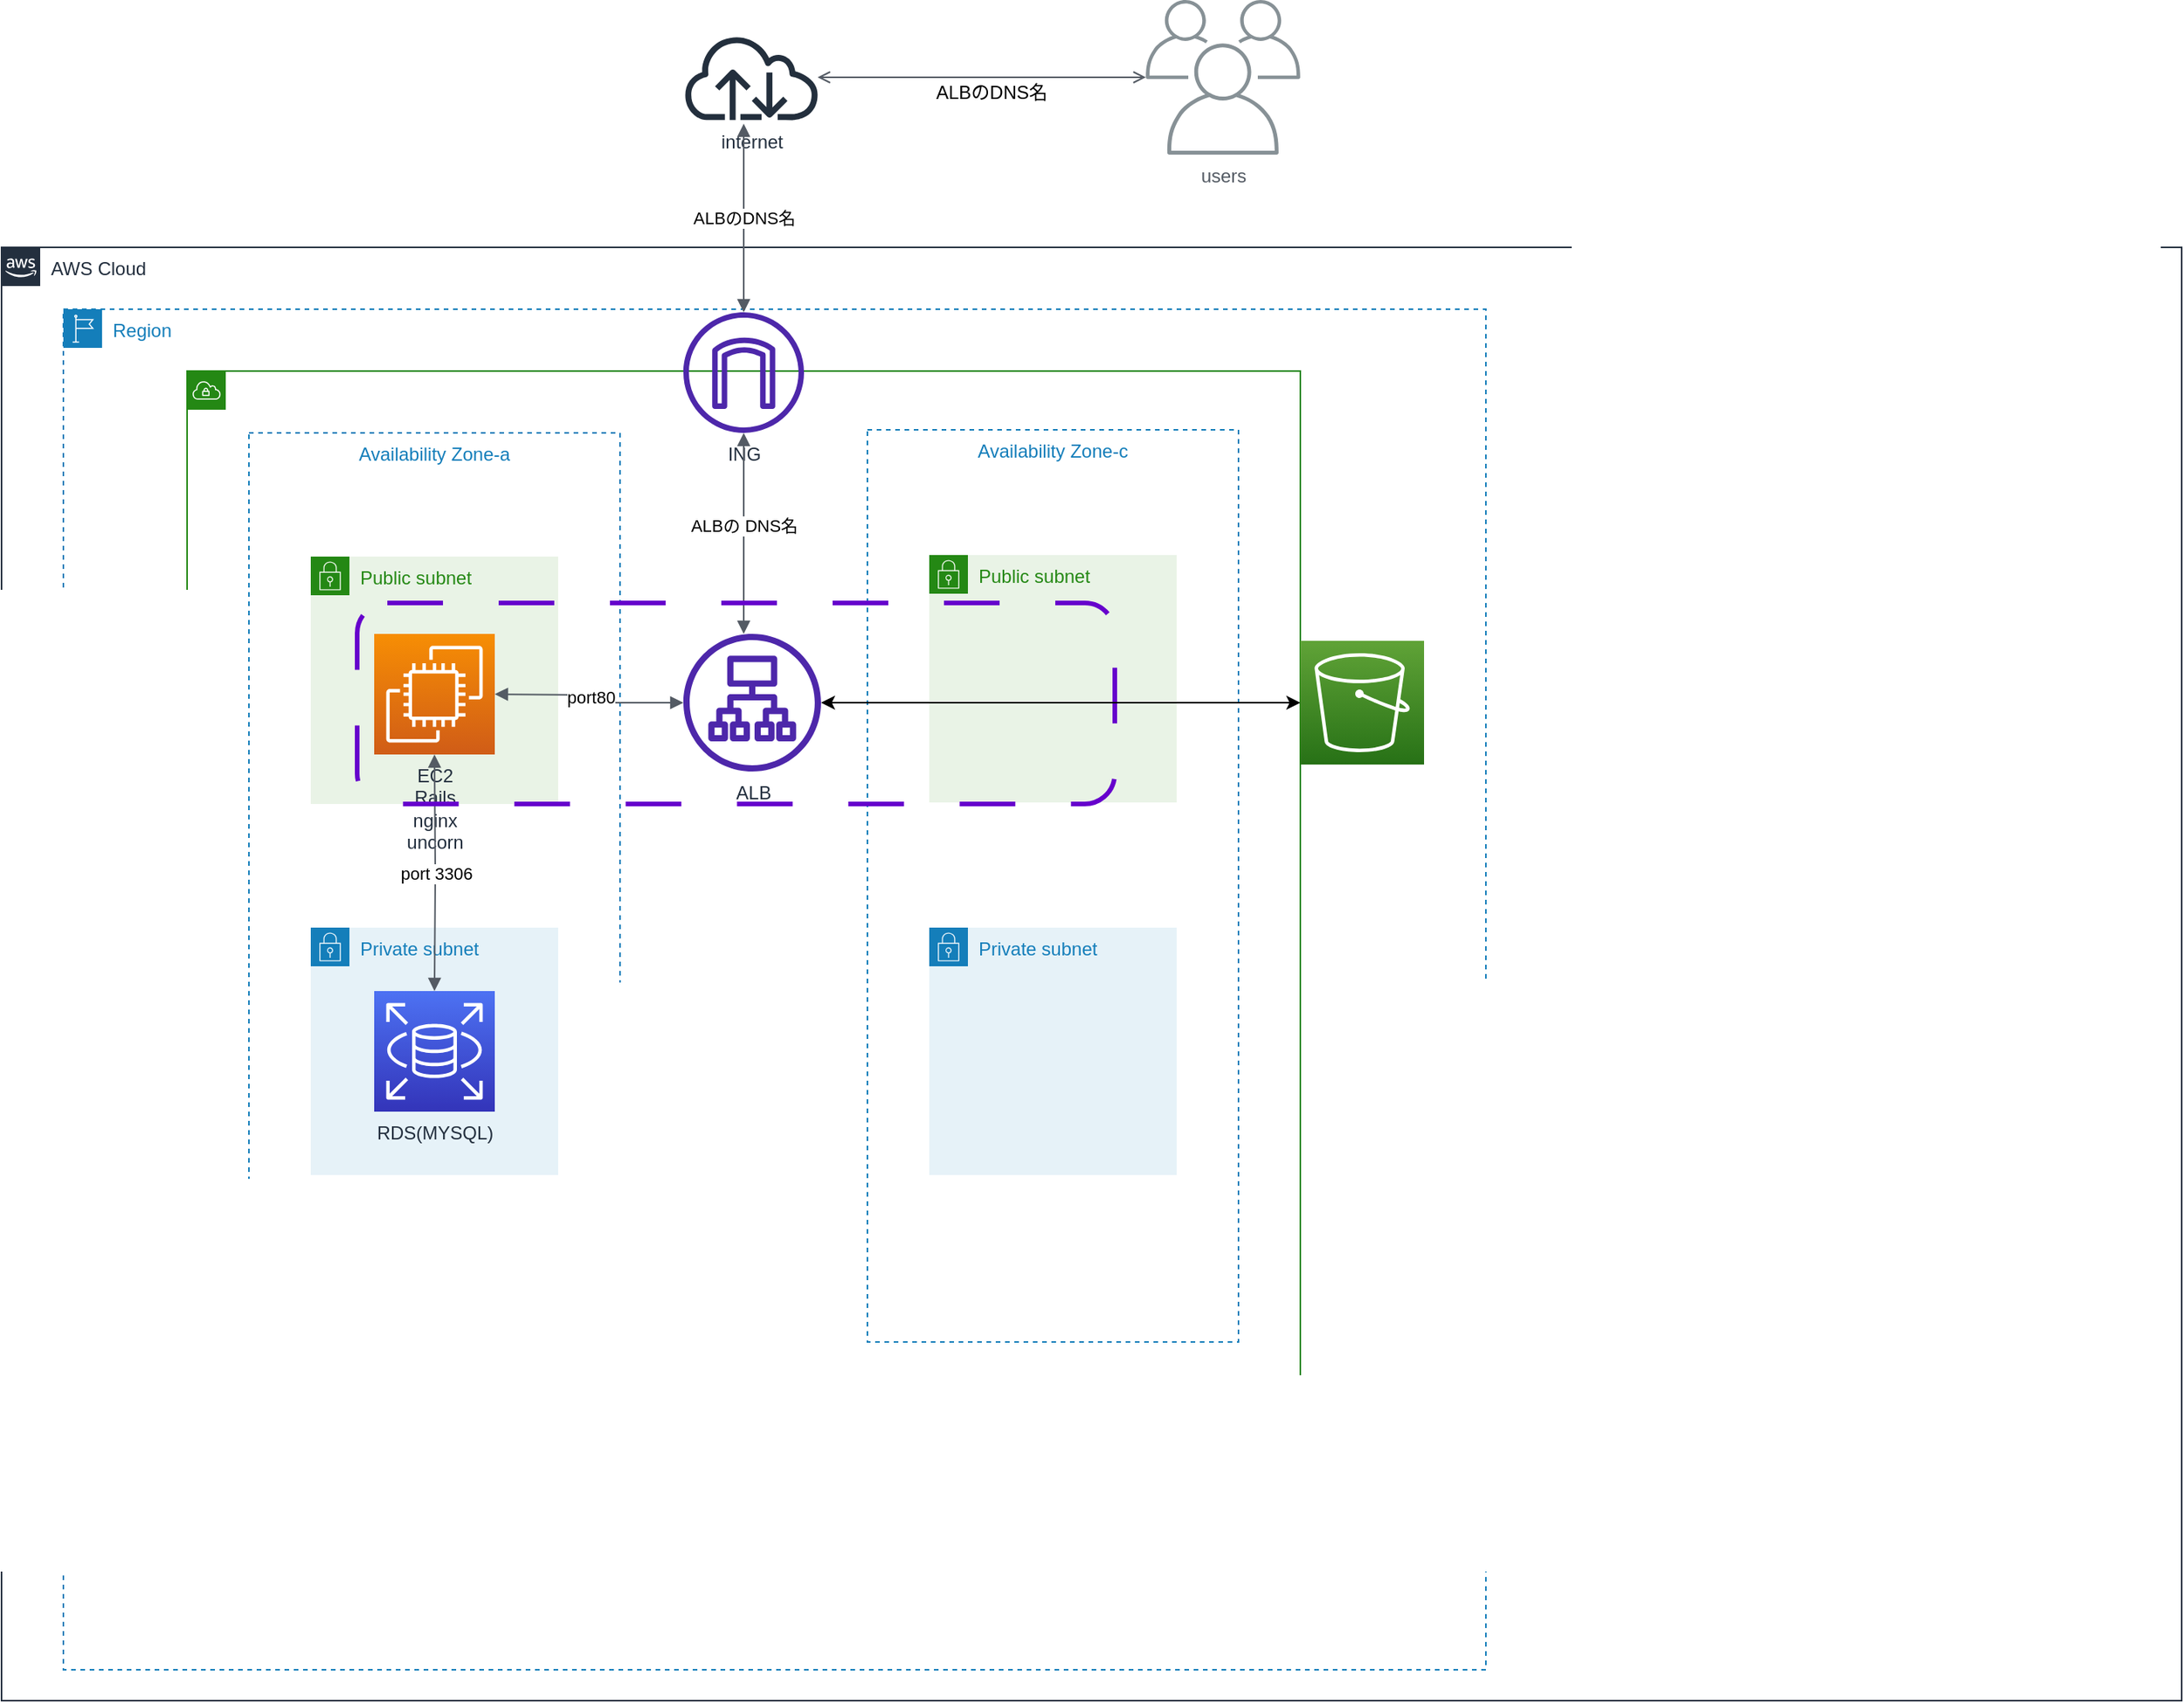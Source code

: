 <mxfile version="20.8.16" type="device"><diagram name="ページ1" id="WDJ5V5ltl3bN0D6TbAfQ"><mxGraphModel dx="1658" dy="1989" grid="1" gridSize="10" guides="1" tooltips="1" connect="1" arrows="1" fold="1" page="1" pageScale="1" pageWidth="827" pageHeight="1169" math="0" shadow="0"><root><mxCell id="0"/><mxCell id="1" parent="0"/><mxCell id="z7gGJ_7orcuDgSrnzC0a-1" value="AWS Cloud" style="points=[[0,0],[0.25,0],[0.5,0],[0.75,0],[1,0],[1,0.25],[1,0.5],[1,0.75],[1,1],[0.75,1],[0.5,1],[0.25,1],[0,1],[0,0.75],[0,0.5],[0,0.25]];outlineConnect=0;gradientColor=none;html=1;whiteSpace=wrap;fontSize=12;fontStyle=0;container=1;pointerEvents=0;collapsible=0;recursiveResize=0;shape=mxgraph.aws4.group;grIcon=mxgraph.aws4.group_aws_cloud_alt;strokeColor=#232F3E;fillColor=none;verticalAlign=top;align=left;spacingLeft=30;fontColor=#232F3E;dashed=0;" parent="1" vertex="1"><mxGeometry x="40" y="80" width="1410" height="940" as="geometry"/></mxCell><mxCell id="z7gGJ_7orcuDgSrnzC0a-3" value="Region" style="points=[[0,0],[0.25,0],[0.5,0],[0.75,0],[1,0],[1,0.25],[1,0.5],[1,0.75],[1,1],[0.75,1],[0.5,1],[0.25,1],[0,1],[0,0.75],[0,0.5],[0,0.25]];outlineConnect=0;gradientColor=none;html=1;whiteSpace=wrap;fontSize=12;fontStyle=0;container=1;pointerEvents=0;collapsible=0;recursiveResize=0;shape=mxgraph.aws4.group;grIcon=mxgraph.aws4.group_region;strokeColor=#147EBA;fillColor=none;verticalAlign=top;align=left;spacingLeft=30;fontColor=#147EBA;dashed=1;" parent="z7gGJ_7orcuDgSrnzC0a-1" vertex="1"><mxGeometry x="40" y="40" width="920" height="880" as="geometry"/></mxCell><mxCell id="z7gGJ_7orcuDgSrnzC0a-4" value="" style="points=[[0,0],[0.25,0],[0.5,0],[0.75,0],[1,0],[1,0.25],[1,0.5],[1,0.75],[1,1],[0.75,1],[0.5,1],[0.25,1],[0,1],[0,0.75],[0,0.5],[0,0.25]];outlineConnect=0;gradientColor=none;html=1;whiteSpace=wrap;fontSize=12;fontStyle=0;container=1;pointerEvents=0;collapsible=0;recursiveResize=0;shape=mxgraph.aws4.group;grIcon=mxgraph.aws4.group_vpc;strokeColor=#248814;fillColor=none;verticalAlign=top;align=left;spacingLeft=30;fontColor=#AAB7B8;dashed=0;" parent="z7gGJ_7orcuDgSrnzC0a-3" vertex="1"><mxGeometry x="80" y="40" width="720" height="680" as="geometry"/></mxCell><mxCell id="z7gGJ_7orcuDgSrnzC0a-6" value="Availability Zone-a" style="fillColor=none;strokeColor=#147EBA;dashed=1;verticalAlign=top;fontStyle=0;fontColor=#147EBA;" parent="z7gGJ_7orcuDgSrnzC0a-4" vertex="1"><mxGeometry x="40" y="40" width="240" height="590" as="geometry"/></mxCell><mxCell id="z7gGJ_7orcuDgSrnzC0a-7" value="Availability Zone-c" style="fillColor=none;strokeColor=#147EBA;dashed=1;verticalAlign=top;fontStyle=0;fontColor=#147EBA;" parent="z7gGJ_7orcuDgSrnzC0a-4" vertex="1"><mxGeometry x="440" y="38" width="240" height="590" as="geometry"/></mxCell><mxCell id="z7gGJ_7orcuDgSrnzC0a-11" value="Public subnet" style="points=[[0,0],[0.25,0],[0.5,0],[0.75,0],[1,0],[1,0.25],[1,0.5],[1,0.75],[1,1],[0.75,1],[0.5,1],[0.25,1],[0,1],[0,0.75],[0,0.5],[0,0.25]];outlineConnect=0;gradientColor=none;html=1;whiteSpace=wrap;fontSize=12;fontStyle=0;container=1;pointerEvents=0;collapsible=0;recursiveResize=0;shape=mxgraph.aws4.group;grIcon=mxgraph.aws4.group_security_group;grStroke=0;strokeColor=#248814;fillColor=#E9F3E6;verticalAlign=top;align=left;spacingLeft=30;fontColor=#248814;dashed=0;" parent="z7gGJ_7orcuDgSrnzC0a-4" vertex="1"><mxGeometry x="80" y="120" width="160" height="160" as="geometry"/></mxCell><mxCell id="z7gGJ_7orcuDgSrnzC0a-40" value="EC2&lt;br&gt;Rails&lt;br&gt;nginx&lt;br&gt;uncorn" style="sketch=0;points=[[0,0,0],[0.25,0,0],[0.5,0,0],[0.75,0,0],[1,0,0],[0,1,0],[0.25,1,0],[0.5,1,0],[0.75,1,0],[1,1,0],[0,0.25,0],[0,0.5,0],[0,0.75,0],[1,0.25,0],[1,0.5,0],[1,0.75,0]];outlineConnect=0;fontColor=#232F3E;gradientColor=#F78E04;gradientDirection=north;fillColor=#D05C17;strokeColor=#ffffff;dashed=0;verticalLabelPosition=bottom;verticalAlign=top;align=center;html=1;fontSize=12;fontStyle=0;aspect=fixed;shape=mxgraph.aws4.resourceIcon;resIcon=mxgraph.aws4.ec2;" parent="z7gGJ_7orcuDgSrnzC0a-11" vertex="1"><mxGeometry x="41" y="50" width="78" height="78" as="geometry"/></mxCell><mxCell id="z7gGJ_7orcuDgSrnzC0a-12" value="Public subnet" style="points=[[0,0],[0.25,0],[0.5,0],[0.75,0],[1,0],[1,0.25],[1,0.5],[1,0.75],[1,1],[0.75,1],[0.5,1],[0.25,1],[0,1],[0,0.75],[0,0.5],[0,0.25]];outlineConnect=0;gradientColor=none;html=1;whiteSpace=wrap;fontSize=12;fontStyle=0;container=1;pointerEvents=0;collapsible=0;recursiveResize=0;shape=mxgraph.aws4.group;grIcon=mxgraph.aws4.group_security_group;grStroke=0;strokeColor=#248814;fillColor=#E9F3E6;verticalAlign=top;align=left;spacingLeft=30;fontColor=#248814;dashed=0;" parent="z7gGJ_7orcuDgSrnzC0a-4" vertex="1"><mxGeometry x="480" y="119" width="160" height="160" as="geometry"/></mxCell><mxCell id="z7gGJ_7orcuDgSrnzC0a-13" value="Private subnet" style="points=[[0,0],[0.25,0],[0.5,0],[0.75,0],[1,0],[1,0.25],[1,0.5],[1,0.75],[1,1],[0.75,1],[0.5,1],[0.25,1],[0,1],[0,0.75],[0,0.5],[0,0.25]];outlineConnect=0;gradientColor=none;html=1;whiteSpace=wrap;fontSize=12;fontStyle=0;container=1;pointerEvents=0;collapsible=0;recursiveResize=0;shape=mxgraph.aws4.group;grIcon=mxgraph.aws4.group_security_group;grStroke=0;strokeColor=#147EBA;fillColor=#E6F2F8;verticalAlign=top;align=left;spacingLeft=30;fontColor=#147EBA;dashed=0;" parent="z7gGJ_7orcuDgSrnzC0a-4" vertex="1"><mxGeometry x="80" y="360" width="160" height="160" as="geometry"/></mxCell><mxCell id="z7gGJ_7orcuDgSrnzC0a-17" value="RDS(MYSQL)" style="sketch=0;points=[[0,0,0],[0.25,0,0],[0.5,0,0],[0.75,0,0],[1,0,0],[0,1,0],[0.25,1,0],[0.5,1,0],[0.75,1,0],[1,1,0],[0,0.25,0],[0,0.5,0],[0,0.75,0],[1,0.25,0],[1,0.5,0],[1,0.75,0]];outlineConnect=0;fontColor=#232F3E;gradientColor=#4D72F3;gradientDirection=north;fillColor=#3334B9;strokeColor=#ffffff;dashed=0;verticalLabelPosition=bottom;verticalAlign=top;align=center;html=1;fontSize=12;fontStyle=0;aspect=fixed;shape=mxgraph.aws4.resourceIcon;resIcon=mxgraph.aws4.rds;" parent="z7gGJ_7orcuDgSrnzC0a-13" vertex="1"><mxGeometry x="41" y="41" width="78" height="78" as="geometry"/></mxCell><mxCell id="z7gGJ_7orcuDgSrnzC0a-15" value="Private subnet" style="points=[[0,0],[0.25,0],[0.5,0],[0.75,0],[1,0],[1,0.25],[1,0.5],[1,0.75],[1,1],[0.75,1],[0.5,1],[0.25,1],[0,1],[0,0.75],[0,0.5],[0,0.25]];outlineConnect=0;gradientColor=none;html=1;whiteSpace=wrap;fontSize=12;fontStyle=0;container=1;pointerEvents=0;collapsible=0;recursiveResize=0;shape=mxgraph.aws4.group;grIcon=mxgraph.aws4.group_security_group;grStroke=0;strokeColor=#147EBA;fillColor=#E6F2F8;verticalAlign=top;align=left;spacingLeft=30;fontColor=#147EBA;dashed=0;" parent="z7gGJ_7orcuDgSrnzC0a-4" vertex="1"><mxGeometry x="480" y="360" width="160" height="160" as="geometry"/></mxCell><mxCell id="z7gGJ_7orcuDgSrnzC0a-18" value="ALB" style="sketch=0;outlineConnect=0;fontColor=#232F3E;gradientColor=none;fillColor=#4D27AA;strokeColor=none;dashed=0;verticalLabelPosition=bottom;verticalAlign=top;align=center;html=1;fontSize=12;fontStyle=0;aspect=fixed;pointerEvents=1;shape=mxgraph.aws4.application_load_balancer;" parent="z7gGJ_7orcuDgSrnzC0a-4" vertex="1"><mxGeometry x="321" y="170" width="89" height="89" as="geometry"/></mxCell><mxCell id="z7gGJ_7orcuDgSrnzC0a-33" value="port 3306" style="edgeStyle=orthogonalEdgeStyle;html=1;endArrow=block;elbow=vertical;startArrow=block;startFill=1;endFill=1;strokeColor=#545B64;rounded=0;exitX=0.5;exitY=1;exitDx=0;exitDy=0;exitPerimeter=0;" parent="z7gGJ_7orcuDgSrnzC0a-4" target="z7gGJ_7orcuDgSrnzC0a-17" edge="1"><mxGeometry width="100" relative="1" as="geometry"><mxPoint x="160" y="248" as="sourcePoint"/><mxPoint x="220" y="320" as="targetPoint"/></mxGeometry></mxCell><mxCell id="z7gGJ_7orcuDgSrnzC0a-37" value="port80" style="edgeStyle=orthogonalEdgeStyle;html=1;endArrow=block;elbow=vertical;startArrow=block;startFill=1;endFill=1;strokeColor=#545B64;rounded=0;" parent="z7gGJ_7orcuDgSrnzC0a-4" target="z7gGJ_7orcuDgSrnzC0a-18" edge="1"><mxGeometry width="100" relative="1" as="geometry"><mxPoint x="199" y="209" as="sourcePoint"/><mxPoint x="310" y="200" as="targetPoint"/></mxGeometry></mxCell><mxCell id="z7gGJ_7orcuDgSrnzC0a-19" value="ING&lt;br&gt;" style="sketch=0;outlineConnect=0;fontColor=#232F3E;gradientColor=none;fillColor=#4D27AA;strokeColor=none;dashed=0;verticalLabelPosition=bottom;verticalAlign=top;align=center;html=1;fontSize=12;fontStyle=0;aspect=fixed;pointerEvents=1;shape=mxgraph.aws4.internet_gateway;" parent="z7gGJ_7orcuDgSrnzC0a-4" vertex="1"><mxGeometry x="321" y="-38" width="78" height="78" as="geometry"/></mxCell><mxCell id="z7gGJ_7orcuDgSrnzC0a-35" value="ALBの DNS名" style="edgeStyle=orthogonalEdgeStyle;html=1;endArrow=block;elbow=vertical;startArrow=block;startFill=1;endFill=1;strokeColor=#545B64;rounded=0;" parent="z7gGJ_7orcuDgSrnzC0a-4" source="z7gGJ_7orcuDgSrnzC0a-19" target="z7gGJ_7orcuDgSrnzC0a-18" edge="1"><mxGeometry x="-0.07" width="100" relative="1" as="geometry"><mxPoint x="260" y="120" as="sourcePoint"/><mxPoint x="360" y="120" as="targetPoint"/><mxPoint as="offset"/><Array as="points"><mxPoint x="360" y="130"/><mxPoint x="360" y="130"/></Array></mxGeometry></mxCell><mxCell id="ZCg_dG6ryFDdNsTAmJ7n-3" value="" style="rounded=1;html=1;strokeColor=#6600CC;gradientColor=default;fillColor=none;strokeWidth=3;whiteSpace=wrap;portConstraintRotation=0;snapToPoint=0;fixDash=0;container=0;dropTarget=0;metaEdit=0;backgroundOutline=0;movableLabel=0;movable=1;fixedWidth=0;resizeWidth=0;resizeHeight=0;treeFolding=0;treeMoving=0;enumerate=0;comic=0;pointerEvents=1;deletable=1;cloneable=1;fillOpacity=100;imageAspect=1;dashed=1;dashPattern=12 12;" parent="z7gGJ_7orcuDgSrnzC0a-4" vertex="1"><mxGeometry x="110" y="150" width="490" height="130" as="geometry"/></mxCell><mxCell id="z7gGJ_7orcuDgSrnzC0a-21" value="" style="sketch=0;points=[[0,0,0],[0.25,0,0],[0.5,0,0],[0.75,0,0],[1,0,0],[0,1,0],[0.25,1,0],[0.5,1,0],[0.75,1,0],[1,1,0],[0,0.25,0],[0,0.5,0],[0,0.75,0],[1,0.25,0],[1,0.5,0],[1,0.75,0]];outlineConnect=0;fontColor=#232F3E;gradientColor=#60A337;gradientDirection=north;fillColor=#277116;strokeColor=#ffffff;dashed=0;verticalLabelPosition=bottom;verticalAlign=top;align=center;html=1;fontSize=12;fontStyle=0;aspect=fixed;shape=mxgraph.aws4.resourceIcon;resIcon=mxgraph.aws4.s3;" parent="z7gGJ_7orcuDgSrnzC0a-3" vertex="1"><mxGeometry x="800" y="214.5" width="80" height="80" as="geometry"/></mxCell><mxCell id="YZLjHYQWMuTEhaCnsbua-5" value="" style="endArrow=classic;startArrow=classic;html=1;rounded=0;" edge="1" parent="z7gGJ_7orcuDgSrnzC0a-3" source="z7gGJ_7orcuDgSrnzC0a-18" target="z7gGJ_7orcuDgSrnzC0a-21"><mxGeometry width="50" height="50" relative="1" as="geometry"><mxPoint x="720" y="240" as="sourcePoint"/><mxPoint x="770" y="190" as="targetPoint"/><Array as="points"/></mxGeometry></mxCell><mxCell id="z7gGJ_7orcuDgSrnzC0a-22" value="users" style="sketch=0;outlineConnect=0;gradientColor=none;fontColor=#545B64;strokeColor=none;fillColor=#879196;dashed=0;verticalLabelPosition=bottom;verticalAlign=top;align=center;html=1;fontSize=12;fontStyle=0;aspect=fixed;shape=mxgraph.aws4.illustration_users;pointerEvents=1" parent="1" vertex="1"><mxGeometry x="780" y="-80" width="100" height="100" as="geometry"/></mxCell><mxCell id="z7gGJ_7orcuDgSrnzC0a-23" value="internet&lt;br&gt;" style="sketch=0;outlineConnect=0;fontColor=#232F3E;gradientColor=none;fillColor=#232F3D;strokeColor=none;dashed=0;verticalLabelPosition=bottom;verticalAlign=top;align=center;html=1;fontSize=12;fontStyle=0;aspect=fixed;pointerEvents=1;shape=mxgraph.aws4.internet;" parent="1" vertex="1"><mxGeometry x="480" y="-57.69" width="90" height="55.38" as="geometry"/></mxCell><mxCell id="z7gGJ_7orcuDgSrnzC0a-28" value="" style="edgeStyle=orthogonalEdgeStyle;html=1;endArrow=open;elbow=vertical;startArrow=open;startFill=0;endFill=0;strokeColor=#545B64;rounded=0;" parent="1" source="z7gGJ_7orcuDgSrnzC0a-23" target="z7gGJ_7orcuDgSrnzC0a-22" edge="1"><mxGeometry width="100" relative="1" as="geometry"><mxPoint x="540" y="-80" as="sourcePoint"/><mxPoint x="640" y="-80" as="targetPoint"/><Array as="points"><mxPoint x="660" y="-30"/><mxPoint x="660" y="-30"/></Array></mxGeometry></mxCell><mxCell id="z7gGJ_7orcuDgSrnzC0a-39" value="ALBのDNS名" style="edgeStyle=orthogonalEdgeStyle;html=1;endArrow=block;elbow=vertical;startArrow=block;startFill=1;endFill=1;strokeColor=#545B64;rounded=0;" parent="1" target="z7gGJ_7orcuDgSrnzC0a-19" edge="1"><mxGeometry width="100" relative="1" as="geometry"><mxPoint x="520" as="sourcePoint"/><mxPoint x="570" y="30" as="targetPoint"/><Array as="points"><mxPoint x="520" y="20"/><mxPoint x="520" y="20"/></Array></mxGeometry></mxCell><mxCell id="wVFwsaeDe2h2K1Cwbmr1-1" value="ALBのDNS名" style="text;html=1;align=center;verticalAlign=middle;resizable=0;points=[];autosize=1;strokeColor=none;fillColor=none;" parent="1" vertex="1"><mxGeometry x="630" y="-35" width="100" height="30" as="geometry"/></mxCell></root></mxGraphModel></diagram></mxfile>